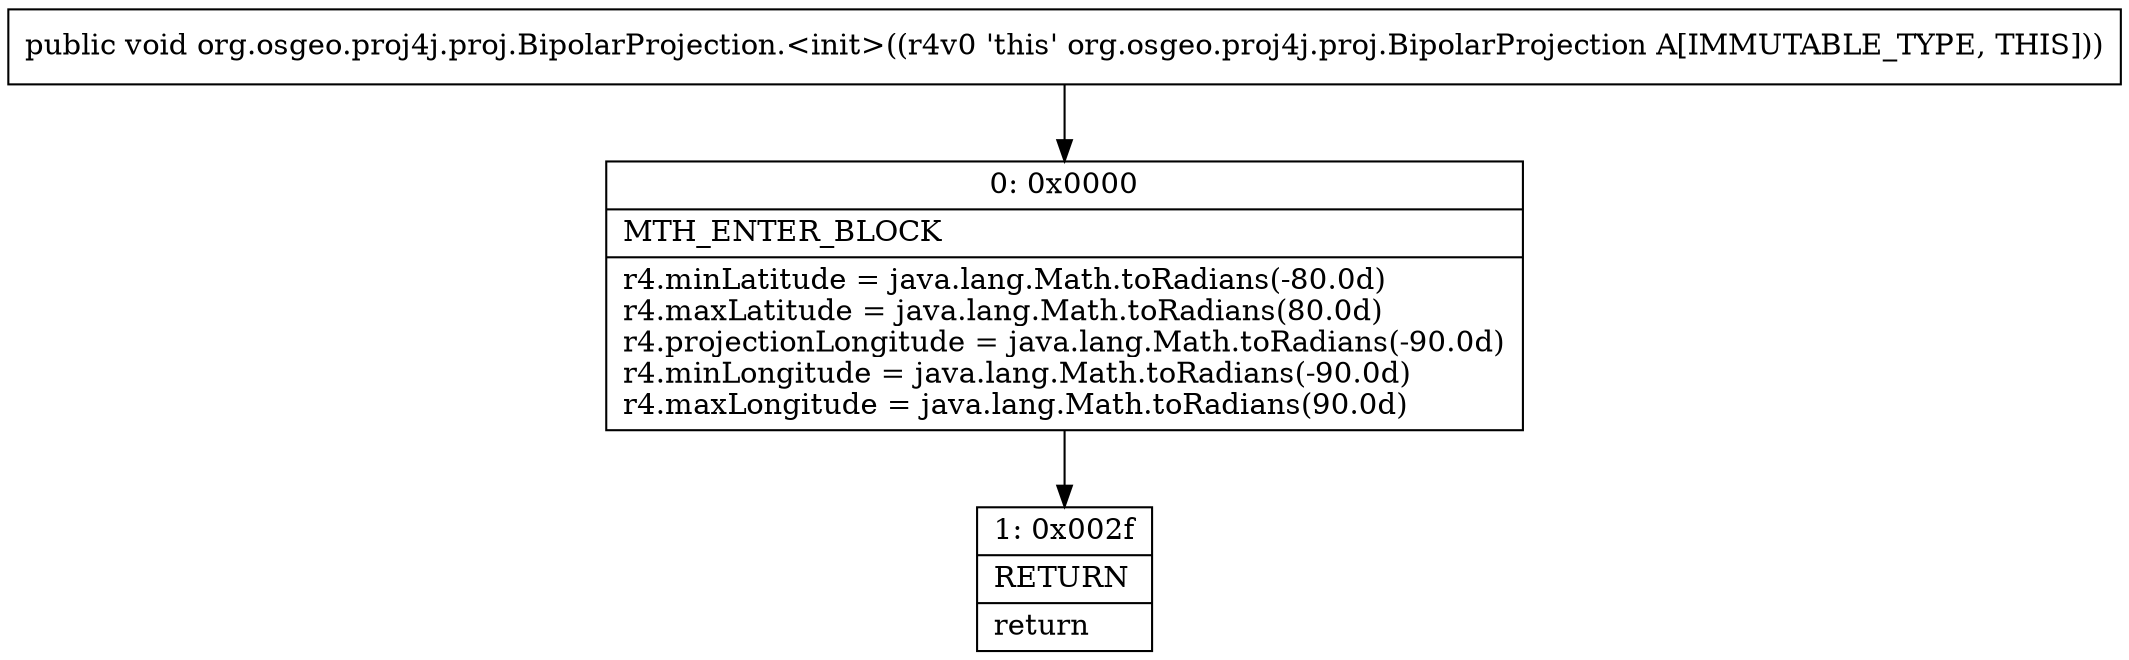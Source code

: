 digraph "CFG fororg.osgeo.proj4j.proj.BipolarProjection.\<init\>()V" {
Node_0 [shape=record,label="{0\:\ 0x0000|MTH_ENTER_BLOCK\l|r4.minLatitude = java.lang.Math.toRadians(\-80.0d)\lr4.maxLatitude = java.lang.Math.toRadians(80.0d)\lr4.projectionLongitude = java.lang.Math.toRadians(\-90.0d)\lr4.minLongitude = java.lang.Math.toRadians(\-90.0d)\lr4.maxLongitude = java.lang.Math.toRadians(90.0d)\l}"];
Node_1 [shape=record,label="{1\:\ 0x002f|RETURN\l|return\l}"];
MethodNode[shape=record,label="{public void org.osgeo.proj4j.proj.BipolarProjection.\<init\>((r4v0 'this' org.osgeo.proj4j.proj.BipolarProjection A[IMMUTABLE_TYPE, THIS])) }"];
MethodNode -> Node_0;
Node_0 -> Node_1;
}

